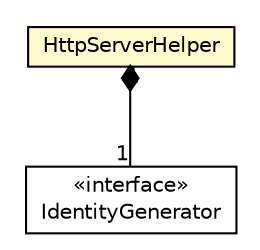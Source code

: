 #!/usr/local/bin/dot
#
# Class diagram 
# Generated by UMLGraph version R5_6-24-gf6e263 (http://www.umlgraph.org/)
#

digraph G {
	edge [fontname="Helvetica",fontsize=10,labelfontname="Helvetica",labelfontsize=10];
	node [fontname="Helvetica",fontsize=10,shape=plaintext];
	nodesep=0.25;
	ranksep=0.5;
	// io.werval.util.IdentityGenerator
	c22062 [label=<<table title="io.werval.util.IdentityGenerator" border="0" cellborder="1" cellspacing="0" cellpadding="2" port="p" href="../../util/IdentityGenerator.html">
		<tr><td><table border="0" cellspacing="0" cellpadding="1">
<tr><td align="center" balign="center"> &#171;interface&#187; </td></tr>
<tr><td align="center" balign="center"> IdentityGenerator </td></tr>
		</table></td></tr>
		</table>>, URL="../../util/IdentityGenerator.html", fontname="Helvetica", fontcolor="black", fontsize=10.0];
	// io.werval.spi.server.HttpServerHelper
	c22104 [label=<<table title="io.werval.spi.server.HttpServerHelper" border="0" cellborder="1" cellspacing="0" cellpadding="2" port="p" bgcolor="lemonChiffon" href="./HttpServerHelper.html">
		<tr><td><table border="0" cellspacing="0" cellpadding="1">
<tr><td align="center" balign="center"> HttpServerHelper </td></tr>
		</table></td></tr>
		</table>>, URL="./HttpServerHelper.html", fontname="Helvetica", fontcolor="black", fontsize=10.0];
	// io.werval.spi.server.HttpServerHelper COMPOSED io.werval.util.IdentityGenerator
	c22104:p -> c22062:p [taillabel="1", label="", headlabel="1", fontname="Helvetica", fontcolor="black", fontsize=10.0, color="black", arrowhead=none, arrowtail=diamond, dir=both];
}

